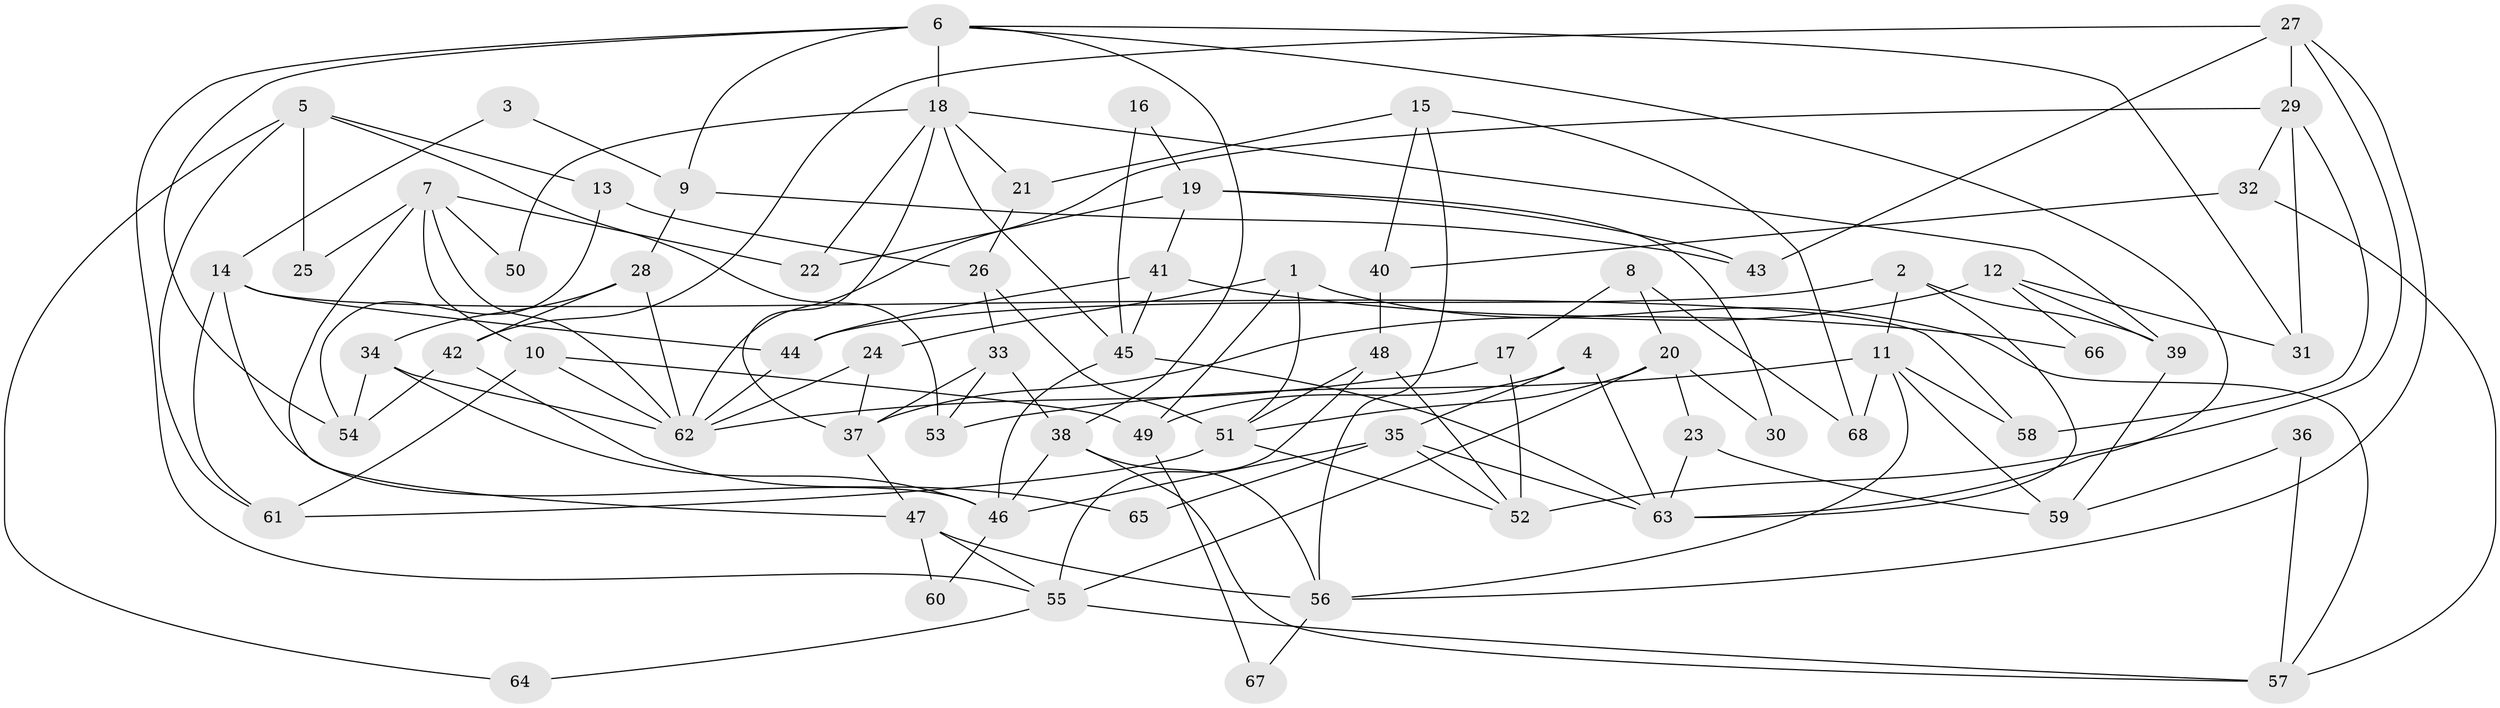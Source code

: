 // coarse degree distribution, {8: 0.08823529411764706, 7: 0.11764705882352941, 3: 0.20588235294117646, 6: 0.08823529411764706, 14: 0.029411764705882353, 9: 0.08823529411764706, 4: 0.2647058823529412, 13: 0.029411764705882353, 5: 0.029411764705882353, 2: 0.058823529411764705}
// Generated by graph-tools (version 1.1) at 2025/19/03/04/25 18:19:02]
// undirected, 68 vertices, 136 edges
graph export_dot {
graph [start="1"]
  node [color=gray90,style=filled];
  1;
  2;
  3;
  4;
  5;
  6;
  7;
  8;
  9;
  10;
  11;
  12;
  13;
  14;
  15;
  16;
  17;
  18;
  19;
  20;
  21;
  22;
  23;
  24;
  25;
  26;
  27;
  28;
  29;
  30;
  31;
  32;
  33;
  34;
  35;
  36;
  37;
  38;
  39;
  40;
  41;
  42;
  43;
  44;
  45;
  46;
  47;
  48;
  49;
  50;
  51;
  52;
  53;
  54;
  55;
  56;
  57;
  58;
  59;
  60;
  61;
  62;
  63;
  64;
  65;
  66;
  67;
  68;
  1 -- 51;
  1 -- 57;
  1 -- 24;
  1 -- 49;
  2 -- 63;
  2 -- 11;
  2 -- 39;
  2 -- 44;
  3 -- 14;
  3 -- 9;
  4 -- 49;
  4 -- 63;
  4 -- 35;
  5 -- 61;
  5 -- 53;
  5 -- 13;
  5 -- 25;
  5 -- 64;
  6 -- 18;
  6 -- 54;
  6 -- 9;
  6 -- 31;
  6 -- 38;
  6 -- 55;
  6 -- 63;
  7 -- 62;
  7 -- 47;
  7 -- 10;
  7 -- 22;
  7 -- 25;
  7 -- 50;
  8 -- 20;
  8 -- 17;
  8 -- 68;
  9 -- 43;
  9 -- 28;
  10 -- 62;
  10 -- 49;
  10 -- 61;
  11 -- 58;
  11 -- 56;
  11 -- 53;
  11 -- 59;
  11 -- 68;
  12 -- 37;
  12 -- 39;
  12 -- 31;
  12 -- 66;
  13 -- 54;
  13 -- 26;
  14 -- 61;
  14 -- 44;
  14 -- 46;
  14 -- 58;
  15 -- 21;
  15 -- 68;
  15 -- 40;
  15 -- 56;
  16 -- 45;
  16 -- 19;
  17 -- 62;
  17 -- 52;
  18 -- 37;
  18 -- 45;
  18 -- 21;
  18 -- 22;
  18 -- 39;
  18 -- 50;
  19 -- 22;
  19 -- 41;
  19 -- 30;
  19 -- 43;
  20 -- 55;
  20 -- 23;
  20 -- 30;
  20 -- 51;
  21 -- 26;
  23 -- 59;
  23 -- 63;
  24 -- 62;
  24 -- 37;
  26 -- 33;
  26 -- 51;
  27 -- 56;
  27 -- 52;
  27 -- 29;
  27 -- 42;
  27 -- 43;
  28 -- 34;
  28 -- 42;
  28 -- 62;
  29 -- 31;
  29 -- 32;
  29 -- 58;
  29 -- 62;
  32 -- 40;
  32 -- 57;
  33 -- 37;
  33 -- 38;
  33 -- 53;
  34 -- 46;
  34 -- 62;
  34 -- 54;
  35 -- 52;
  35 -- 46;
  35 -- 63;
  35 -- 65;
  36 -- 59;
  36 -- 57;
  37 -- 47;
  38 -- 46;
  38 -- 56;
  38 -- 57;
  39 -- 59;
  40 -- 48;
  41 -- 44;
  41 -- 45;
  41 -- 66;
  42 -- 54;
  42 -- 65;
  44 -- 62;
  45 -- 63;
  45 -- 46;
  46 -- 60;
  47 -- 55;
  47 -- 56;
  47 -- 60;
  48 -- 51;
  48 -- 55;
  48 -- 52;
  49 -- 67;
  51 -- 52;
  51 -- 61;
  55 -- 57;
  55 -- 64;
  56 -- 67;
}
